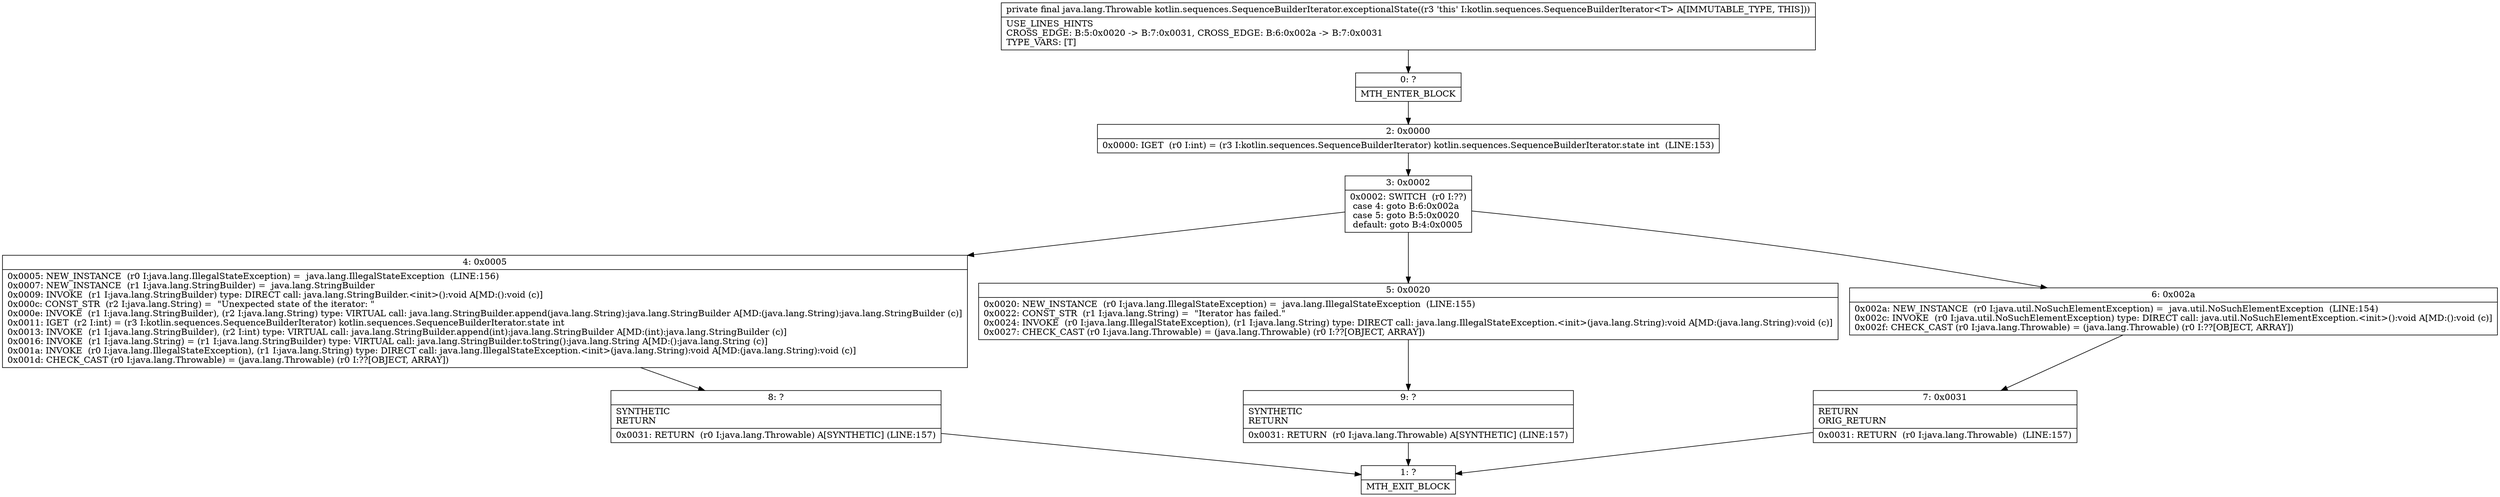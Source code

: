 digraph "CFG forkotlin.sequences.SequenceBuilderIterator.exceptionalState()Ljava\/lang\/Throwable;" {
Node_0 [shape=record,label="{0\:\ ?|MTH_ENTER_BLOCK\l}"];
Node_2 [shape=record,label="{2\:\ 0x0000|0x0000: IGET  (r0 I:int) = (r3 I:kotlin.sequences.SequenceBuilderIterator) kotlin.sequences.SequenceBuilderIterator.state int  (LINE:153)\l}"];
Node_3 [shape=record,label="{3\:\ 0x0002|0x0002: SWITCH  (r0 I:??)\l case 4: goto B:6:0x002a\l case 5: goto B:5:0x0020\l default: goto B:4:0x0005 \l}"];
Node_4 [shape=record,label="{4\:\ 0x0005|0x0005: NEW_INSTANCE  (r0 I:java.lang.IllegalStateException) =  java.lang.IllegalStateException  (LINE:156)\l0x0007: NEW_INSTANCE  (r1 I:java.lang.StringBuilder) =  java.lang.StringBuilder \l0x0009: INVOKE  (r1 I:java.lang.StringBuilder) type: DIRECT call: java.lang.StringBuilder.\<init\>():void A[MD:():void (c)]\l0x000c: CONST_STR  (r2 I:java.lang.String) =  \"Unexpected state of the iterator: \" \l0x000e: INVOKE  (r1 I:java.lang.StringBuilder), (r2 I:java.lang.String) type: VIRTUAL call: java.lang.StringBuilder.append(java.lang.String):java.lang.StringBuilder A[MD:(java.lang.String):java.lang.StringBuilder (c)]\l0x0011: IGET  (r2 I:int) = (r3 I:kotlin.sequences.SequenceBuilderIterator) kotlin.sequences.SequenceBuilderIterator.state int \l0x0013: INVOKE  (r1 I:java.lang.StringBuilder), (r2 I:int) type: VIRTUAL call: java.lang.StringBuilder.append(int):java.lang.StringBuilder A[MD:(int):java.lang.StringBuilder (c)]\l0x0016: INVOKE  (r1 I:java.lang.String) = (r1 I:java.lang.StringBuilder) type: VIRTUAL call: java.lang.StringBuilder.toString():java.lang.String A[MD:():java.lang.String (c)]\l0x001a: INVOKE  (r0 I:java.lang.IllegalStateException), (r1 I:java.lang.String) type: DIRECT call: java.lang.IllegalStateException.\<init\>(java.lang.String):void A[MD:(java.lang.String):void (c)]\l0x001d: CHECK_CAST (r0 I:java.lang.Throwable) = (java.lang.Throwable) (r0 I:??[OBJECT, ARRAY]) \l}"];
Node_8 [shape=record,label="{8\:\ ?|SYNTHETIC\lRETURN\l|0x0031: RETURN  (r0 I:java.lang.Throwable) A[SYNTHETIC] (LINE:157)\l}"];
Node_1 [shape=record,label="{1\:\ ?|MTH_EXIT_BLOCK\l}"];
Node_5 [shape=record,label="{5\:\ 0x0020|0x0020: NEW_INSTANCE  (r0 I:java.lang.IllegalStateException) =  java.lang.IllegalStateException  (LINE:155)\l0x0022: CONST_STR  (r1 I:java.lang.String) =  \"Iterator has failed.\" \l0x0024: INVOKE  (r0 I:java.lang.IllegalStateException), (r1 I:java.lang.String) type: DIRECT call: java.lang.IllegalStateException.\<init\>(java.lang.String):void A[MD:(java.lang.String):void (c)]\l0x0027: CHECK_CAST (r0 I:java.lang.Throwable) = (java.lang.Throwable) (r0 I:??[OBJECT, ARRAY]) \l}"];
Node_9 [shape=record,label="{9\:\ ?|SYNTHETIC\lRETURN\l|0x0031: RETURN  (r0 I:java.lang.Throwable) A[SYNTHETIC] (LINE:157)\l}"];
Node_6 [shape=record,label="{6\:\ 0x002a|0x002a: NEW_INSTANCE  (r0 I:java.util.NoSuchElementException) =  java.util.NoSuchElementException  (LINE:154)\l0x002c: INVOKE  (r0 I:java.util.NoSuchElementException) type: DIRECT call: java.util.NoSuchElementException.\<init\>():void A[MD:():void (c)]\l0x002f: CHECK_CAST (r0 I:java.lang.Throwable) = (java.lang.Throwable) (r0 I:??[OBJECT, ARRAY]) \l}"];
Node_7 [shape=record,label="{7\:\ 0x0031|RETURN\lORIG_RETURN\l|0x0031: RETURN  (r0 I:java.lang.Throwable)  (LINE:157)\l}"];
MethodNode[shape=record,label="{private final java.lang.Throwable kotlin.sequences.SequenceBuilderIterator.exceptionalState((r3 'this' I:kotlin.sequences.SequenceBuilderIterator\<T\> A[IMMUTABLE_TYPE, THIS]))  | USE_LINES_HINTS\lCROSS_EDGE: B:5:0x0020 \-\> B:7:0x0031, CROSS_EDGE: B:6:0x002a \-\> B:7:0x0031\lTYPE_VARS: [T]\l}"];
MethodNode -> Node_0;Node_0 -> Node_2;
Node_2 -> Node_3;
Node_3 -> Node_4;
Node_3 -> Node_5;
Node_3 -> Node_6;
Node_4 -> Node_8;
Node_8 -> Node_1;
Node_5 -> Node_9;
Node_9 -> Node_1;
Node_6 -> Node_7;
Node_7 -> Node_1;
}

